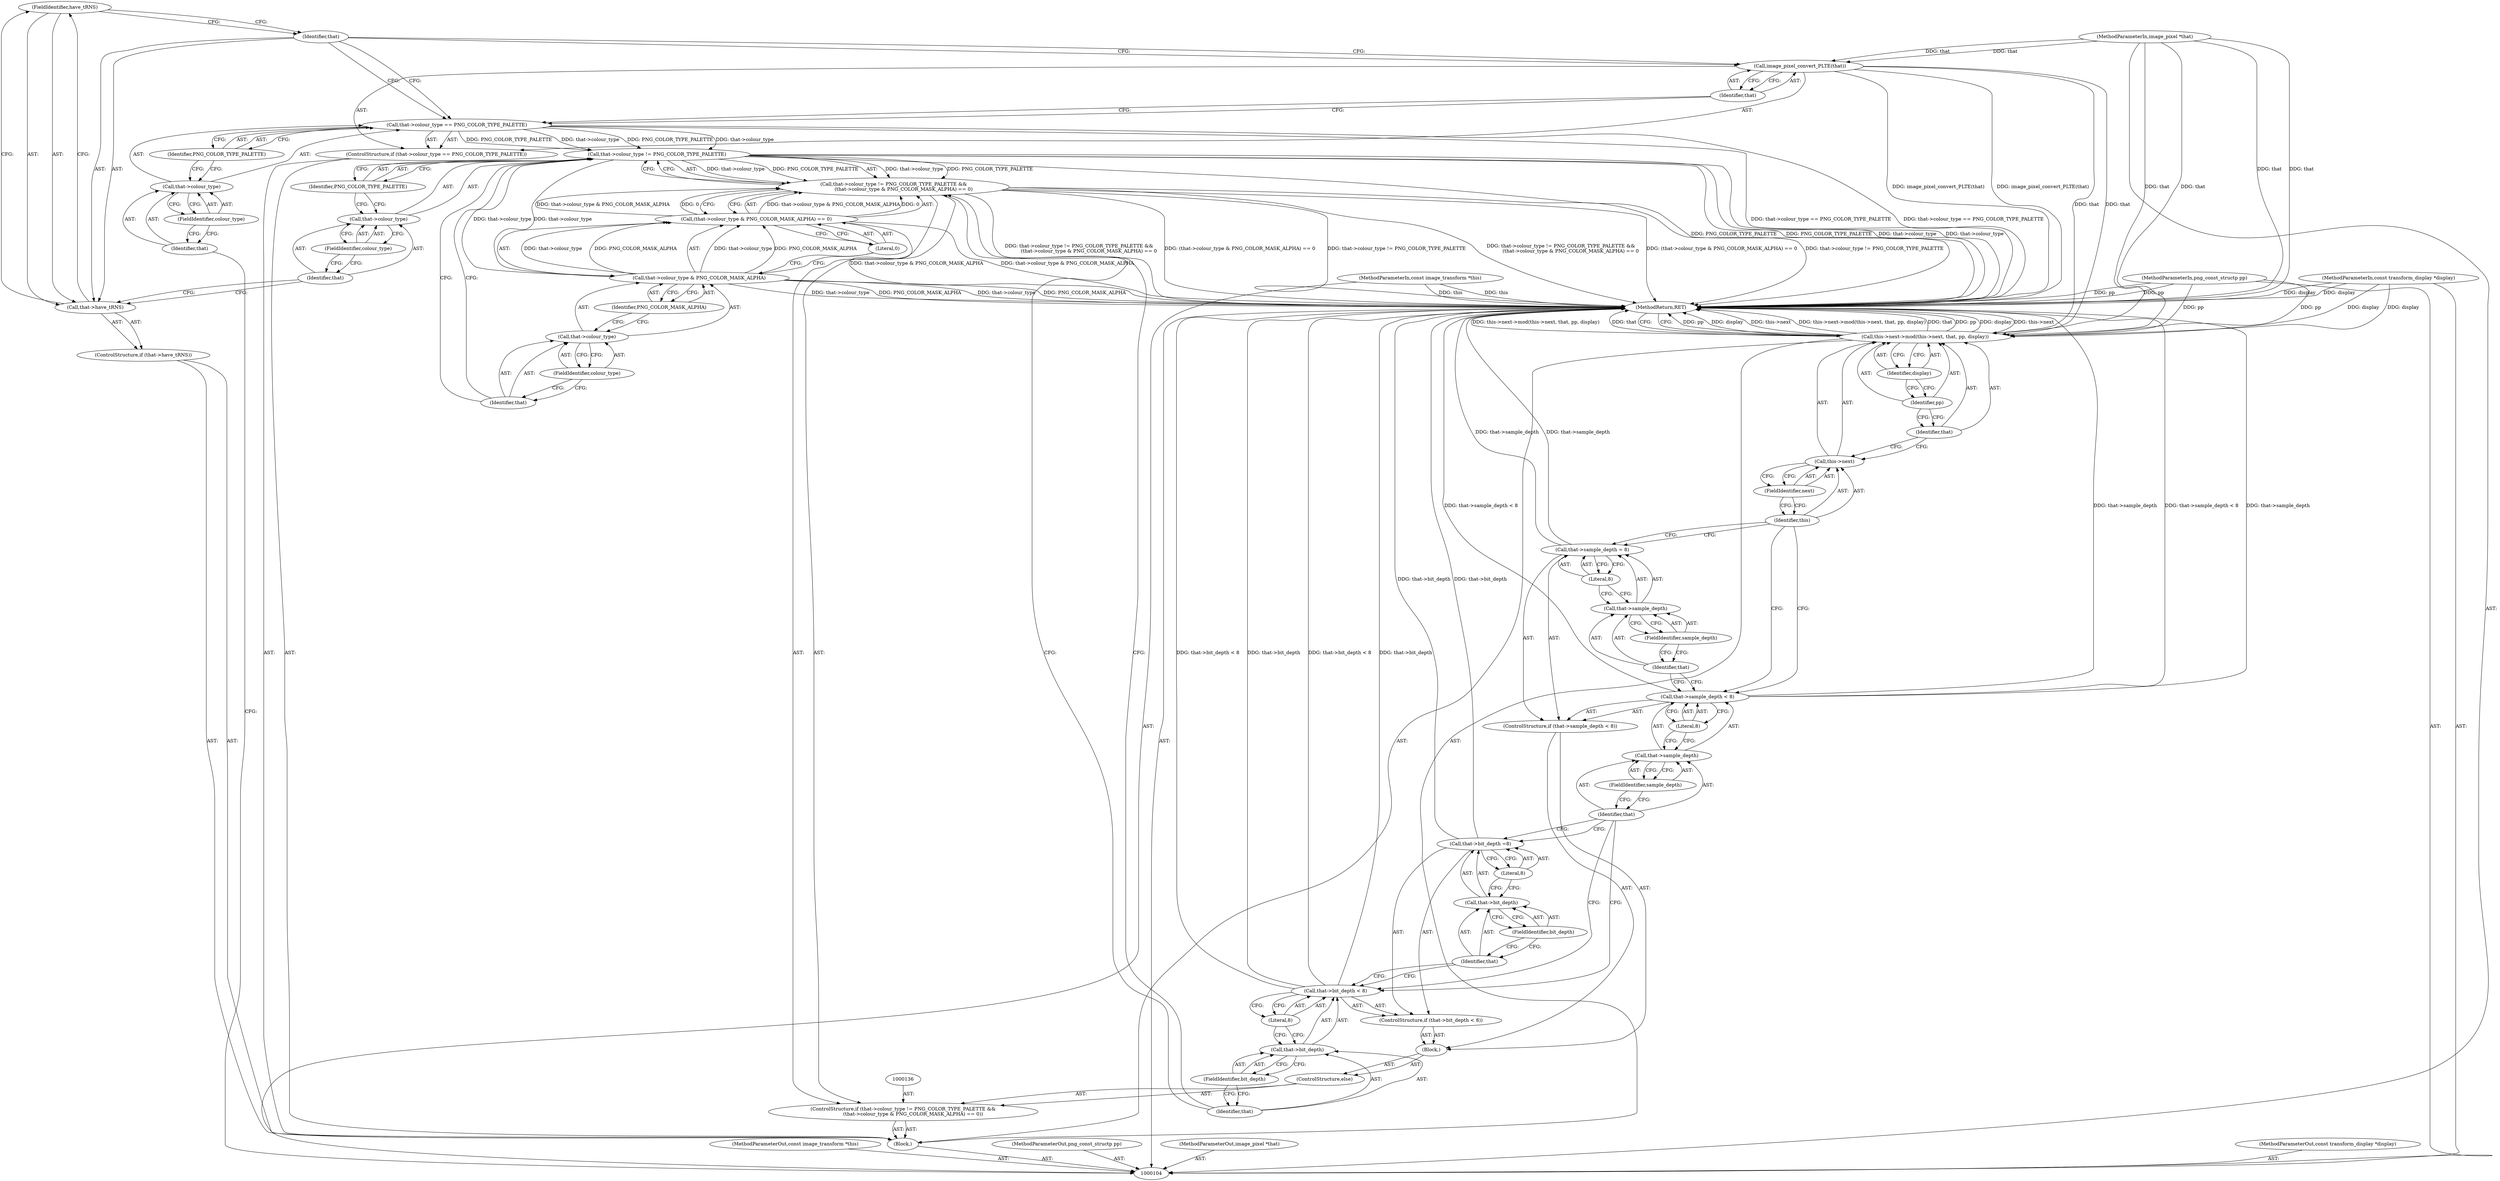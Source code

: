 digraph "0_Android_9d4853418ab2f754c2b63e091c29c5529b8b86ca_89" {
"1000121" [label="(FieldIdentifier,have_tRNS)"];
"1000118" [label="(ControlStructure,if (that->have_tRNS))"];
"1000119" [label="(Call,that->have_tRNS)"];
"1000120" [label="(Identifier,that)"];
"1000123" [label="(Call,that->colour_type != PNG_COLOR_TYPE_PALETTE &&\n             (that->colour_type & PNG_COLOR_MASK_ALPHA) == 0)"];
"1000124" [label="(Call,that->colour_type != PNG_COLOR_TYPE_PALETTE)"];
"1000125" [label="(Call,that->colour_type)"];
"1000126" [label="(Identifier,that)"];
"1000127" [label="(FieldIdentifier,colour_type)"];
"1000128" [label="(Identifier,PNG_COLOR_TYPE_PALETTE)"];
"1000122" [label="(ControlStructure,if (that->colour_type != PNG_COLOR_TYPE_PALETTE &&\n             (that->colour_type & PNG_COLOR_MASK_ALPHA) == 0))"];
"1000129" [label="(Call,(that->colour_type & PNG_COLOR_MASK_ALPHA) == 0)"];
"1000130" [label="(Call,that->colour_type & PNG_COLOR_MASK_ALPHA)"];
"1000131" [label="(Call,that->colour_type)"];
"1000132" [label="(Identifier,that)"];
"1000133" [label="(FieldIdentifier,colour_type)"];
"1000134" [label="(Identifier,PNG_COLOR_MASK_ALPHA)"];
"1000135" [label="(Literal,0)"];
"1000168" [label="(MethodReturn,RET)"];
"1000105" [label="(MethodParameterIn,const image_transform *this)"];
"1000224" [label="(MethodParameterOut,const image_transform *this)"];
"1000137" [label="(ControlStructure,else)"];
"1000138" [label="(Block,)"];
"1000139" [label="(ControlStructure,if (that->bit_depth < 8))"];
"1000143" [label="(FieldIdentifier,bit_depth)"];
"1000144" [label="(Literal,8)"];
"1000140" [label="(Call,that->bit_depth < 8)"];
"1000141" [label="(Call,that->bit_depth)"];
"1000142" [label="(Identifier,that)"];
"1000148" [label="(FieldIdentifier,bit_depth)"];
"1000149" [label="(Literal,8)"];
"1000145" [label="(Call,that->bit_depth =8)"];
"1000146" [label="(Call,that->bit_depth)"];
"1000147" [label="(Identifier,that)"];
"1000151" [label="(Call,that->sample_depth < 8)"];
"1000152" [label="(Call,that->sample_depth)"];
"1000153" [label="(Identifier,that)"];
"1000154" [label="(FieldIdentifier,sample_depth)"];
"1000155" [label="(Literal,8)"];
"1000150" [label="(ControlStructure,if (that->sample_depth < 8))"];
"1000107" [label="(MethodParameterIn,png_const_structp pp)"];
"1000226" [label="(MethodParameterOut,png_const_structp pp)"];
"1000106" [label="(MethodParameterIn,image_pixel *that)"];
"1000225" [label="(MethodParameterOut,image_pixel *that)"];
"1000156" [label="(Call,that->sample_depth = 8)"];
"1000157" [label="(Call,that->sample_depth)"];
"1000158" [label="(Identifier,that)"];
"1000159" [label="(FieldIdentifier,sample_depth)"];
"1000160" [label="(Literal,8)"];
"1000162" [label="(Call,this->next)"];
"1000163" [label="(Identifier,this)"];
"1000164" [label="(FieldIdentifier,next)"];
"1000165" [label="(Identifier,that)"];
"1000166" [label="(Identifier,pp)"];
"1000161" [label="(Call,this->next->mod(this->next, that, pp, display))"];
"1000167" [label="(Identifier,display)"];
"1000108" [label="(MethodParameterIn,const transform_display *display)"];
"1000227" [label="(MethodParameterOut,const transform_display *display)"];
"1000109" [label="(Block,)"];
"1000114" [label="(FieldIdentifier,colour_type)"];
"1000115" [label="(Identifier,PNG_COLOR_TYPE_PALETTE)"];
"1000110" [label="(ControlStructure,if (that->colour_type == PNG_COLOR_TYPE_PALETTE))"];
"1000111" [label="(Call,that->colour_type == PNG_COLOR_TYPE_PALETTE)"];
"1000112" [label="(Call,that->colour_type)"];
"1000113" [label="(Identifier,that)"];
"1000117" [label="(Identifier,that)"];
"1000116" [label="(Call,image_pixel_convert_PLTE(that))"];
"1000121" -> "1000119"  [label="AST: "];
"1000121" -> "1000120"  [label="CFG: "];
"1000119" -> "1000121"  [label="CFG: "];
"1000118" -> "1000109"  [label="AST: "];
"1000119" -> "1000118"  [label="AST: "];
"1000119" -> "1000118"  [label="AST: "];
"1000119" -> "1000121"  [label="CFG: "];
"1000120" -> "1000119"  [label="AST: "];
"1000121" -> "1000119"  [label="AST: "];
"1000126" -> "1000119"  [label="CFG: "];
"1000120" -> "1000119"  [label="AST: "];
"1000120" -> "1000116"  [label="CFG: "];
"1000120" -> "1000111"  [label="CFG: "];
"1000121" -> "1000120"  [label="CFG: "];
"1000123" -> "1000122"  [label="AST: "];
"1000123" -> "1000124"  [label="CFG: "];
"1000123" -> "1000129"  [label="CFG: "];
"1000124" -> "1000123"  [label="AST: "];
"1000129" -> "1000123"  [label="AST: "];
"1000142" -> "1000123"  [label="CFG: "];
"1000123" -> "1000168"  [label="DDG: that->colour_type != PNG_COLOR_TYPE_PALETTE &&\n             (that->colour_type & PNG_COLOR_MASK_ALPHA) == 0"];
"1000123" -> "1000168"  [label="DDG: (that->colour_type & PNG_COLOR_MASK_ALPHA) == 0"];
"1000123" -> "1000168"  [label="DDG: that->colour_type != PNG_COLOR_TYPE_PALETTE"];
"1000124" -> "1000123"  [label="DDG: that->colour_type"];
"1000124" -> "1000123"  [label="DDG: PNG_COLOR_TYPE_PALETTE"];
"1000129" -> "1000123"  [label="DDG: that->colour_type & PNG_COLOR_MASK_ALPHA"];
"1000129" -> "1000123"  [label="DDG: 0"];
"1000124" -> "1000123"  [label="AST: "];
"1000124" -> "1000128"  [label="CFG: "];
"1000125" -> "1000124"  [label="AST: "];
"1000128" -> "1000124"  [label="AST: "];
"1000132" -> "1000124"  [label="CFG: "];
"1000123" -> "1000124"  [label="CFG: "];
"1000124" -> "1000168"  [label="DDG: that->colour_type"];
"1000124" -> "1000168"  [label="DDG: PNG_COLOR_TYPE_PALETTE"];
"1000124" -> "1000123"  [label="DDG: that->colour_type"];
"1000124" -> "1000123"  [label="DDG: PNG_COLOR_TYPE_PALETTE"];
"1000111" -> "1000124"  [label="DDG: that->colour_type"];
"1000111" -> "1000124"  [label="DDG: PNG_COLOR_TYPE_PALETTE"];
"1000124" -> "1000130"  [label="DDG: that->colour_type"];
"1000125" -> "1000124"  [label="AST: "];
"1000125" -> "1000127"  [label="CFG: "];
"1000126" -> "1000125"  [label="AST: "];
"1000127" -> "1000125"  [label="AST: "];
"1000128" -> "1000125"  [label="CFG: "];
"1000126" -> "1000125"  [label="AST: "];
"1000126" -> "1000119"  [label="CFG: "];
"1000127" -> "1000126"  [label="CFG: "];
"1000127" -> "1000125"  [label="AST: "];
"1000127" -> "1000126"  [label="CFG: "];
"1000125" -> "1000127"  [label="CFG: "];
"1000128" -> "1000124"  [label="AST: "];
"1000128" -> "1000125"  [label="CFG: "];
"1000124" -> "1000128"  [label="CFG: "];
"1000122" -> "1000109"  [label="AST: "];
"1000123" -> "1000122"  [label="AST: "];
"1000136" -> "1000122"  [label="AST: "];
"1000137" -> "1000122"  [label="AST: "];
"1000129" -> "1000123"  [label="AST: "];
"1000129" -> "1000135"  [label="CFG: "];
"1000130" -> "1000129"  [label="AST: "];
"1000135" -> "1000129"  [label="AST: "];
"1000123" -> "1000129"  [label="CFG: "];
"1000129" -> "1000168"  [label="DDG: that->colour_type & PNG_COLOR_MASK_ALPHA"];
"1000129" -> "1000123"  [label="DDG: that->colour_type & PNG_COLOR_MASK_ALPHA"];
"1000129" -> "1000123"  [label="DDG: 0"];
"1000130" -> "1000129"  [label="DDG: that->colour_type"];
"1000130" -> "1000129"  [label="DDG: PNG_COLOR_MASK_ALPHA"];
"1000130" -> "1000129"  [label="AST: "];
"1000130" -> "1000134"  [label="CFG: "];
"1000131" -> "1000130"  [label="AST: "];
"1000134" -> "1000130"  [label="AST: "];
"1000135" -> "1000130"  [label="CFG: "];
"1000130" -> "1000168"  [label="DDG: PNG_COLOR_MASK_ALPHA"];
"1000130" -> "1000168"  [label="DDG: that->colour_type"];
"1000130" -> "1000129"  [label="DDG: that->colour_type"];
"1000130" -> "1000129"  [label="DDG: PNG_COLOR_MASK_ALPHA"];
"1000124" -> "1000130"  [label="DDG: that->colour_type"];
"1000131" -> "1000130"  [label="AST: "];
"1000131" -> "1000133"  [label="CFG: "];
"1000132" -> "1000131"  [label="AST: "];
"1000133" -> "1000131"  [label="AST: "];
"1000134" -> "1000131"  [label="CFG: "];
"1000132" -> "1000131"  [label="AST: "];
"1000132" -> "1000124"  [label="CFG: "];
"1000133" -> "1000132"  [label="CFG: "];
"1000133" -> "1000131"  [label="AST: "];
"1000133" -> "1000132"  [label="CFG: "];
"1000131" -> "1000133"  [label="CFG: "];
"1000134" -> "1000130"  [label="AST: "];
"1000134" -> "1000131"  [label="CFG: "];
"1000130" -> "1000134"  [label="CFG: "];
"1000135" -> "1000129"  [label="AST: "];
"1000135" -> "1000130"  [label="CFG: "];
"1000129" -> "1000135"  [label="CFG: "];
"1000168" -> "1000104"  [label="AST: "];
"1000168" -> "1000161"  [label="CFG: "];
"1000129" -> "1000168"  [label="DDG: that->colour_type & PNG_COLOR_MASK_ALPHA"];
"1000124" -> "1000168"  [label="DDG: that->colour_type"];
"1000124" -> "1000168"  [label="DDG: PNG_COLOR_TYPE_PALETTE"];
"1000108" -> "1000168"  [label="DDG: display"];
"1000156" -> "1000168"  [label="DDG: that->sample_depth"];
"1000105" -> "1000168"  [label="DDG: this"];
"1000106" -> "1000168"  [label="DDG: that"];
"1000107" -> "1000168"  [label="DDG: pp"];
"1000151" -> "1000168"  [label="DDG: that->sample_depth < 8"];
"1000151" -> "1000168"  [label="DDG: that->sample_depth"];
"1000123" -> "1000168"  [label="DDG: that->colour_type != PNG_COLOR_TYPE_PALETTE &&\n             (that->colour_type & PNG_COLOR_MASK_ALPHA) == 0"];
"1000123" -> "1000168"  [label="DDG: (that->colour_type & PNG_COLOR_MASK_ALPHA) == 0"];
"1000123" -> "1000168"  [label="DDG: that->colour_type != PNG_COLOR_TYPE_PALETTE"];
"1000140" -> "1000168"  [label="DDG: that->bit_depth"];
"1000140" -> "1000168"  [label="DDG: that->bit_depth < 8"];
"1000161" -> "1000168"  [label="DDG: pp"];
"1000161" -> "1000168"  [label="DDG: display"];
"1000161" -> "1000168"  [label="DDG: this->next"];
"1000161" -> "1000168"  [label="DDG: this->next->mod(this->next, that, pp, display)"];
"1000161" -> "1000168"  [label="DDG: that"];
"1000130" -> "1000168"  [label="DDG: PNG_COLOR_MASK_ALPHA"];
"1000130" -> "1000168"  [label="DDG: that->colour_type"];
"1000145" -> "1000168"  [label="DDG: that->bit_depth"];
"1000116" -> "1000168"  [label="DDG: image_pixel_convert_PLTE(that)"];
"1000111" -> "1000168"  [label="DDG: that->colour_type == PNG_COLOR_TYPE_PALETTE"];
"1000105" -> "1000104"  [label="AST: "];
"1000105" -> "1000168"  [label="DDG: this"];
"1000224" -> "1000104"  [label="AST: "];
"1000137" -> "1000122"  [label="AST: "];
"1000138" -> "1000137"  [label="AST: "];
"1000138" -> "1000137"  [label="AST: "];
"1000139" -> "1000138"  [label="AST: "];
"1000150" -> "1000138"  [label="AST: "];
"1000139" -> "1000138"  [label="AST: "];
"1000140" -> "1000139"  [label="AST: "];
"1000145" -> "1000139"  [label="AST: "];
"1000143" -> "1000141"  [label="AST: "];
"1000143" -> "1000142"  [label="CFG: "];
"1000141" -> "1000143"  [label="CFG: "];
"1000144" -> "1000140"  [label="AST: "];
"1000144" -> "1000141"  [label="CFG: "];
"1000140" -> "1000144"  [label="CFG: "];
"1000140" -> "1000139"  [label="AST: "];
"1000140" -> "1000144"  [label="CFG: "];
"1000141" -> "1000140"  [label="AST: "];
"1000144" -> "1000140"  [label="AST: "];
"1000147" -> "1000140"  [label="CFG: "];
"1000153" -> "1000140"  [label="CFG: "];
"1000140" -> "1000168"  [label="DDG: that->bit_depth"];
"1000140" -> "1000168"  [label="DDG: that->bit_depth < 8"];
"1000141" -> "1000140"  [label="AST: "];
"1000141" -> "1000143"  [label="CFG: "];
"1000142" -> "1000141"  [label="AST: "];
"1000143" -> "1000141"  [label="AST: "];
"1000144" -> "1000141"  [label="CFG: "];
"1000142" -> "1000141"  [label="AST: "];
"1000142" -> "1000123"  [label="CFG: "];
"1000143" -> "1000142"  [label="CFG: "];
"1000148" -> "1000146"  [label="AST: "];
"1000148" -> "1000147"  [label="CFG: "];
"1000146" -> "1000148"  [label="CFG: "];
"1000149" -> "1000145"  [label="AST: "];
"1000149" -> "1000146"  [label="CFG: "];
"1000145" -> "1000149"  [label="CFG: "];
"1000145" -> "1000139"  [label="AST: "];
"1000145" -> "1000149"  [label="CFG: "];
"1000146" -> "1000145"  [label="AST: "];
"1000149" -> "1000145"  [label="AST: "];
"1000153" -> "1000145"  [label="CFG: "];
"1000145" -> "1000168"  [label="DDG: that->bit_depth"];
"1000146" -> "1000145"  [label="AST: "];
"1000146" -> "1000148"  [label="CFG: "];
"1000147" -> "1000146"  [label="AST: "];
"1000148" -> "1000146"  [label="AST: "];
"1000149" -> "1000146"  [label="CFG: "];
"1000147" -> "1000146"  [label="AST: "];
"1000147" -> "1000140"  [label="CFG: "];
"1000148" -> "1000147"  [label="CFG: "];
"1000151" -> "1000150"  [label="AST: "];
"1000151" -> "1000155"  [label="CFG: "];
"1000152" -> "1000151"  [label="AST: "];
"1000155" -> "1000151"  [label="AST: "];
"1000158" -> "1000151"  [label="CFG: "];
"1000163" -> "1000151"  [label="CFG: "];
"1000151" -> "1000168"  [label="DDG: that->sample_depth < 8"];
"1000151" -> "1000168"  [label="DDG: that->sample_depth"];
"1000152" -> "1000151"  [label="AST: "];
"1000152" -> "1000154"  [label="CFG: "];
"1000153" -> "1000152"  [label="AST: "];
"1000154" -> "1000152"  [label="AST: "];
"1000155" -> "1000152"  [label="CFG: "];
"1000153" -> "1000152"  [label="AST: "];
"1000153" -> "1000145"  [label="CFG: "];
"1000153" -> "1000140"  [label="CFG: "];
"1000154" -> "1000153"  [label="CFG: "];
"1000154" -> "1000152"  [label="AST: "];
"1000154" -> "1000153"  [label="CFG: "];
"1000152" -> "1000154"  [label="CFG: "];
"1000155" -> "1000151"  [label="AST: "];
"1000155" -> "1000152"  [label="CFG: "];
"1000151" -> "1000155"  [label="CFG: "];
"1000150" -> "1000138"  [label="AST: "];
"1000151" -> "1000150"  [label="AST: "];
"1000156" -> "1000150"  [label="AST: "];
"1000107" -> "1000104"  [label="AST: "];
"1000107" -> "1000168"  [label="DDG: pp"];
"1000107" -> "1000161"  [label="DDG: pp"];
"1000226" -> "1000104"  [label="AST: "];
"1000106" -> "1000104"  [label="AST: "];
"1000106" -> "1000168"  [label="DDG: that"];
"1000106" -> "1000116"  [label="DDG: that"];
"1000106" -> "1000161"  [label="DDG: that"];
"1000225" -> "1000104"  [label="AST: "];
"1000156" -> "1000150"  [label="AST: "];
"1000156" -> "1000160"  [label="CFG: "];
"1000157" -> "1000156"  [label="AST: "];
"1000160" -> "1000156"  [label="AST: "];
"1000163" -> "1000156"  [label="CFG: "];
"1000156" -> "1000168"  [label="DDG: that->sample_depth"];
"1000157" -> "1000156"  [label="AST: "];
"1000157" -> "1000159"  [label="CFG: "];
"1000158" -> "1000157"  [label="AST: "];
"1000159" -> "1000157"  [label="AST: "];
"1000160" -> "1000157"  [label="CFG: "];
"1000158" -> "1000157"  [label="AST: "];
"1000158" -> "1000151"  [label="CFG: "];
"1000159" -> "1000158"  [label="CFG: "];
"1000159" -> "1000157"  [label="AST: "];
"1000159" -> "1000158"  [label="CFG: "];
"1000157" -> "1000159"  [label="CFG: "];
"1000160" -> "1000156"  [label="AST: "];
"1000160" -> "1000157"  [label="CFG: "];
"1000156" -> "1000160"  [label="CFG: "];
"1000162" -> "1000161"  [label="AST: "];
"1000162" -> "1000164"  [label="CFG: "];
"1000163" -> "1000162"  [label="AST: "];
"1000164" -> "1000162"  [label="AST: "];
"1000165" -> "1000162"  [label="CFG: "];
"1000163" -> "1000162"  [label="AST: "];
"1000163" -> "1000156"  [label="CFG: "];
"1000163" -> "1000151"  [label="CFG: "];
"1000164" -> "1000163"  [label="CFG: "];
"1000164" -> "1000162"  [label="AST: "];
"1000164" -> "1000163"  [label="CFG: "];
"1000162" -> "1000164"  [label="CFG: "];
"1000165" -> "1000161"  [label="AST: "];
"1000165" -> "1000162"  [label="CFG: "];
"1000166" -> "1000165"  [label="CFG: "];
"1000166" -> "1000161"  [label="AST: "];
"1000166" -> "1000165"  [label="CFG: "];
"1000167" -> "1000166"  [label="CFG: "];
"1000161" -> "1000109"  [label="AST: "];
"1000161" -> "1000167"  [label="CFG: "];
"1000162" -> "1000161"  [label="AST: "];
"1000165" -> "1000161"  [label="AST: "];
"1000166" -> "1000161"  [label="AST: "];
"1000167" -> "1000161"  [label="AST: "];
"1000168" -> "1000161"  [label="CFG: "];
"1000161" -> "1000168"  [label="DDG: pp"];
"1000161" -> "1000168"  [label="DDG: display"];
"1000161" -> "1000168"  [label="DDG: this->next"];
"1000161" -> "1000168"  [label="DDG: this->next->mod(this->next, that, pp, display)"];
"1000161" -> "1000168"  [label="DDG: that"];
"1000116" -> "1000161"  [label="DDG: that"];
"1000106" -> "1000161"  [label="DDG: that"];
"1000107" -> "1000161"  [label="DDG: pp"];
"1000108" -> "1000161"  [label="DDG: display"];
"1000167" -> "1000161"  [label="AST: "];
"1000167" -> "1000166"  [label="CFG: "];
"1000161" -> "1000167"  [label="CFG: "];
"1000108" -> "1000104"  [label="AST: "];
"1000108" -> "1000168"  [label="DDG: display"];
"1000108" -> "1000161"  [label="DDG: display"];
"1000227" -> "1000104"  [label="AST: "];
"1000109" -> "1000104"  [label="AST: "];
"1000110" -> "1000109"  [label="AST: "];
"1000118" -> "1000109"  [label="AST: "];
"1000122" -> "1000109"  [label="AST: "];
"1000161" -> "1000109"  [label="AST: "];
"1000114" -> "1000112"  [label="AST: "];
"1000114" -> "1000113"  [label="CFG: "];
"1000112" -> "1000114"  [label="CFG: "];
"1000115" -> "1000111"  [label="AST: "];
"1000115" -> "1000112"  [label="CFG: "];
"1000111" -> "1000115"  [label="CFG: "];
"1000110" -> "1000109"  [label="AST: "];
"1000111" -> "1000110"  [label="AST: "];
"1000116" -> "1000110"  [label="AST: "];
"1000111" -> "1000110"  [label="AST: "];
"1000111" -> "1000115"  [label="CFG: "];
"1000112" -> "1000111"  [label="AST: "];
"1000115" -> "1000111"  [label="AST: "];
"1000117" -> "1000111"  [label="CFG: "];
"1000120" -> "1000111"  [label="CFG: "];
"1000111" -> "1000168"  [label="DDG: that->colour_type == PNG_COLOR_TYPE_PALETTE"];
"1000111" -> "1000124"  [label="DDG: that->colour_type"];
"1000111" -> "1000124"  [label="DDG: PNG_COLOR_TYPE_PALETTE"];
"1000112" -> "1000111"  [label="AST: "];
"1000112" -> "1000114"  [label="CFG: "];
"1000113" -> "1000112"  [label="AST: "];
"1000114" -> "1000112"  [label="AST: "];
"1000115" -> "1000112"  [label="CFG: "];
"1000113" -> "1000112"  [label="AST: "];
"1000113" -> "1000104"  [label="CFG: "];
"1000114" -> "1000113"  [label="CFG: "];
"1000117" -> "1000116"  [label="AST: "];
"1000117" -> "1000111"  [label="CFG: "];
"1000116" -> "1000117"  [label="CFG: "];
"1000116" -> "1000110"  [label="AST: "];
"1000116" -> "1000117"  [label="CFG: "];
"1000117" -> "1000116"  [label="AST: "];
"1000120" -> "1000116"  [label="CFG: "];
"1000116" -> "1000168"  [label="DDG: image_pixel_convert_PLTE(that)"];
"1000106" -> "1000116"  [label="DDG: that"];
"1000116" -> "1000161"  [label="DDG: that"];
}
